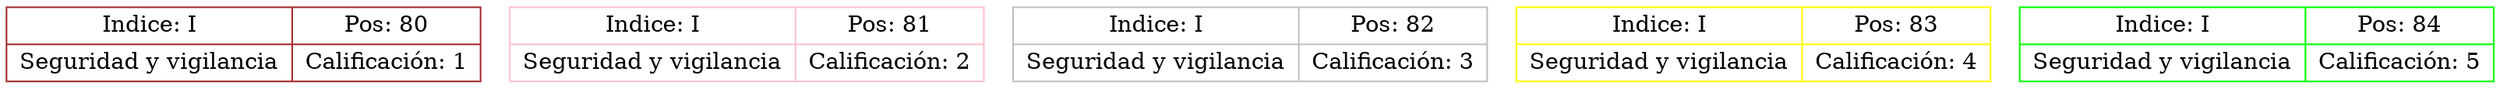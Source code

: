 digraph Daniel16{
node[shape=record];
node80[color=brown, fillcolor=brown, label="{Indice: I|Seguridad y vigilancia}|{Pos: 80|Calificación: 1}"];
node81[color=pink, fillcolor=yellow, label="{Indice: I|Seguridad y vigilancia}|{Pos: 81|Calificación: 2}"];
node82[color=gray, fillcolor=violet, label="{Indice: I|Seguridad y vigilancia}|{Pos: 82|Calificación: 3}"];
node83[color=yellow, fillcolor=violet, label="{Indice: I|Seguridad y vigilancia}|{Pos: 83|Calificación: 4}"];
node84[color=green, fillcolor=green, label="{Indice: I|Seguridad y vigilancia}|{Pos: 84|Calificación: 5}"];
}
